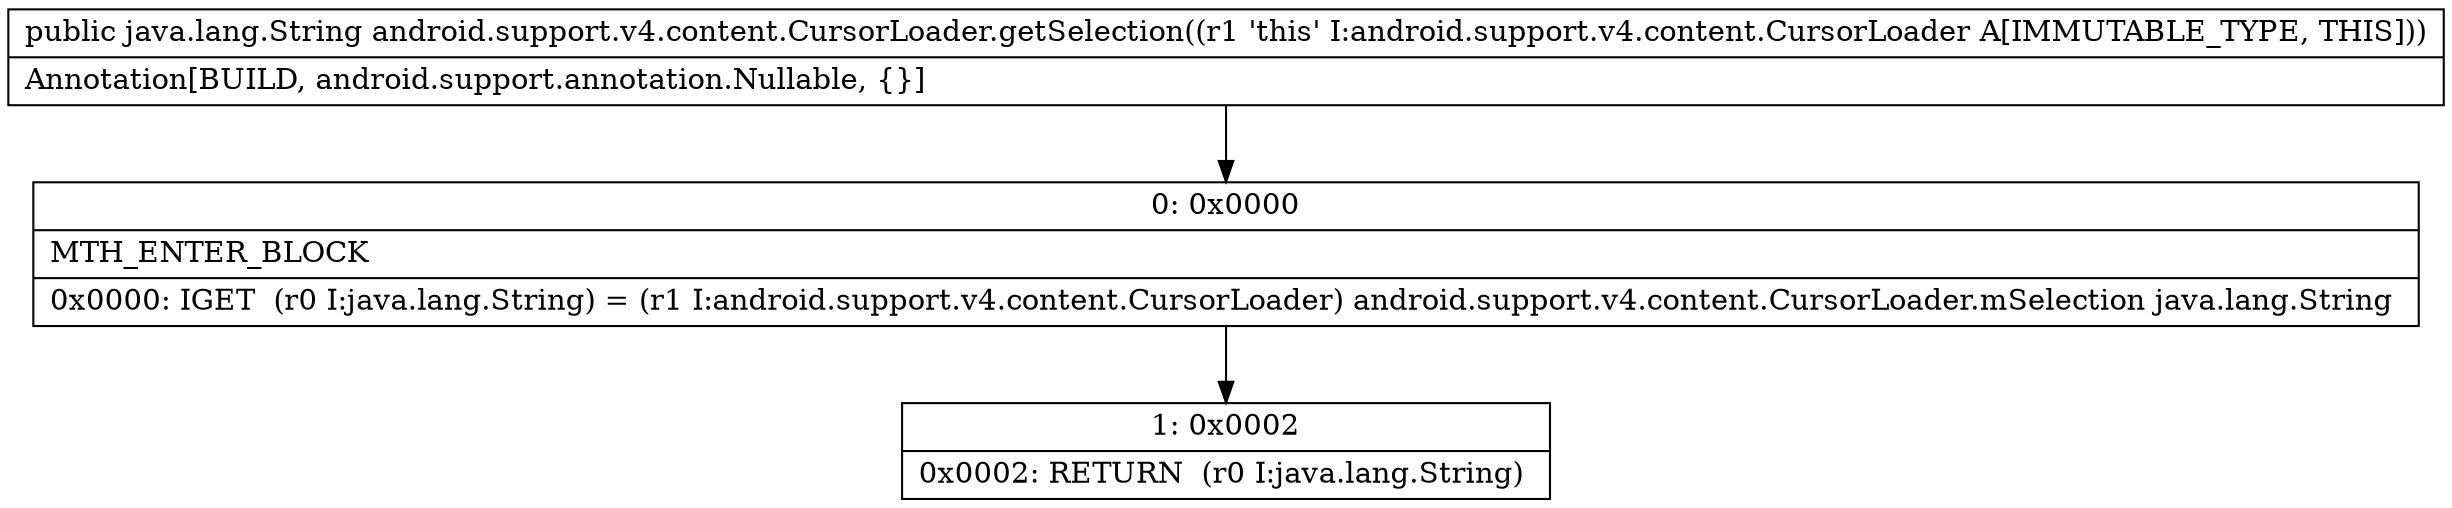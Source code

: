 digraph "CFG forandroid.support.v4.content.CursorLoader.getSelection()Ljava\/lang\/String;" {
Node_0 [shape=record,label="{0\:\ 0x0000|MTH_ENTER_BLOCK\l|0x0000: IGET  (r0 I:java.lang.String) = (r1 I:android.support.v4.content.CursorLoader) android.support.v4.content.CursorLoader.mSelection java.lang.String \l}"];
Node_1 [shape=record,label="{1\:\ 0x0002|0x0002: RETURN  (r0 I:java.lang.String) \l}"];
MethodNode[shape=record,label="{public java.lang.String android.support.v4.content.CursorLoader.getSelection((r1 'this' I:android.support.v4.content.CursorLoader A[IMMUTABLE_TYPE, THIS]))  | Annotation[BUILD, android.support.annotation.Nullable, \{\}]\l}"];
MethodNode -> Node_0;
Node_0 -> Node_1;
}

